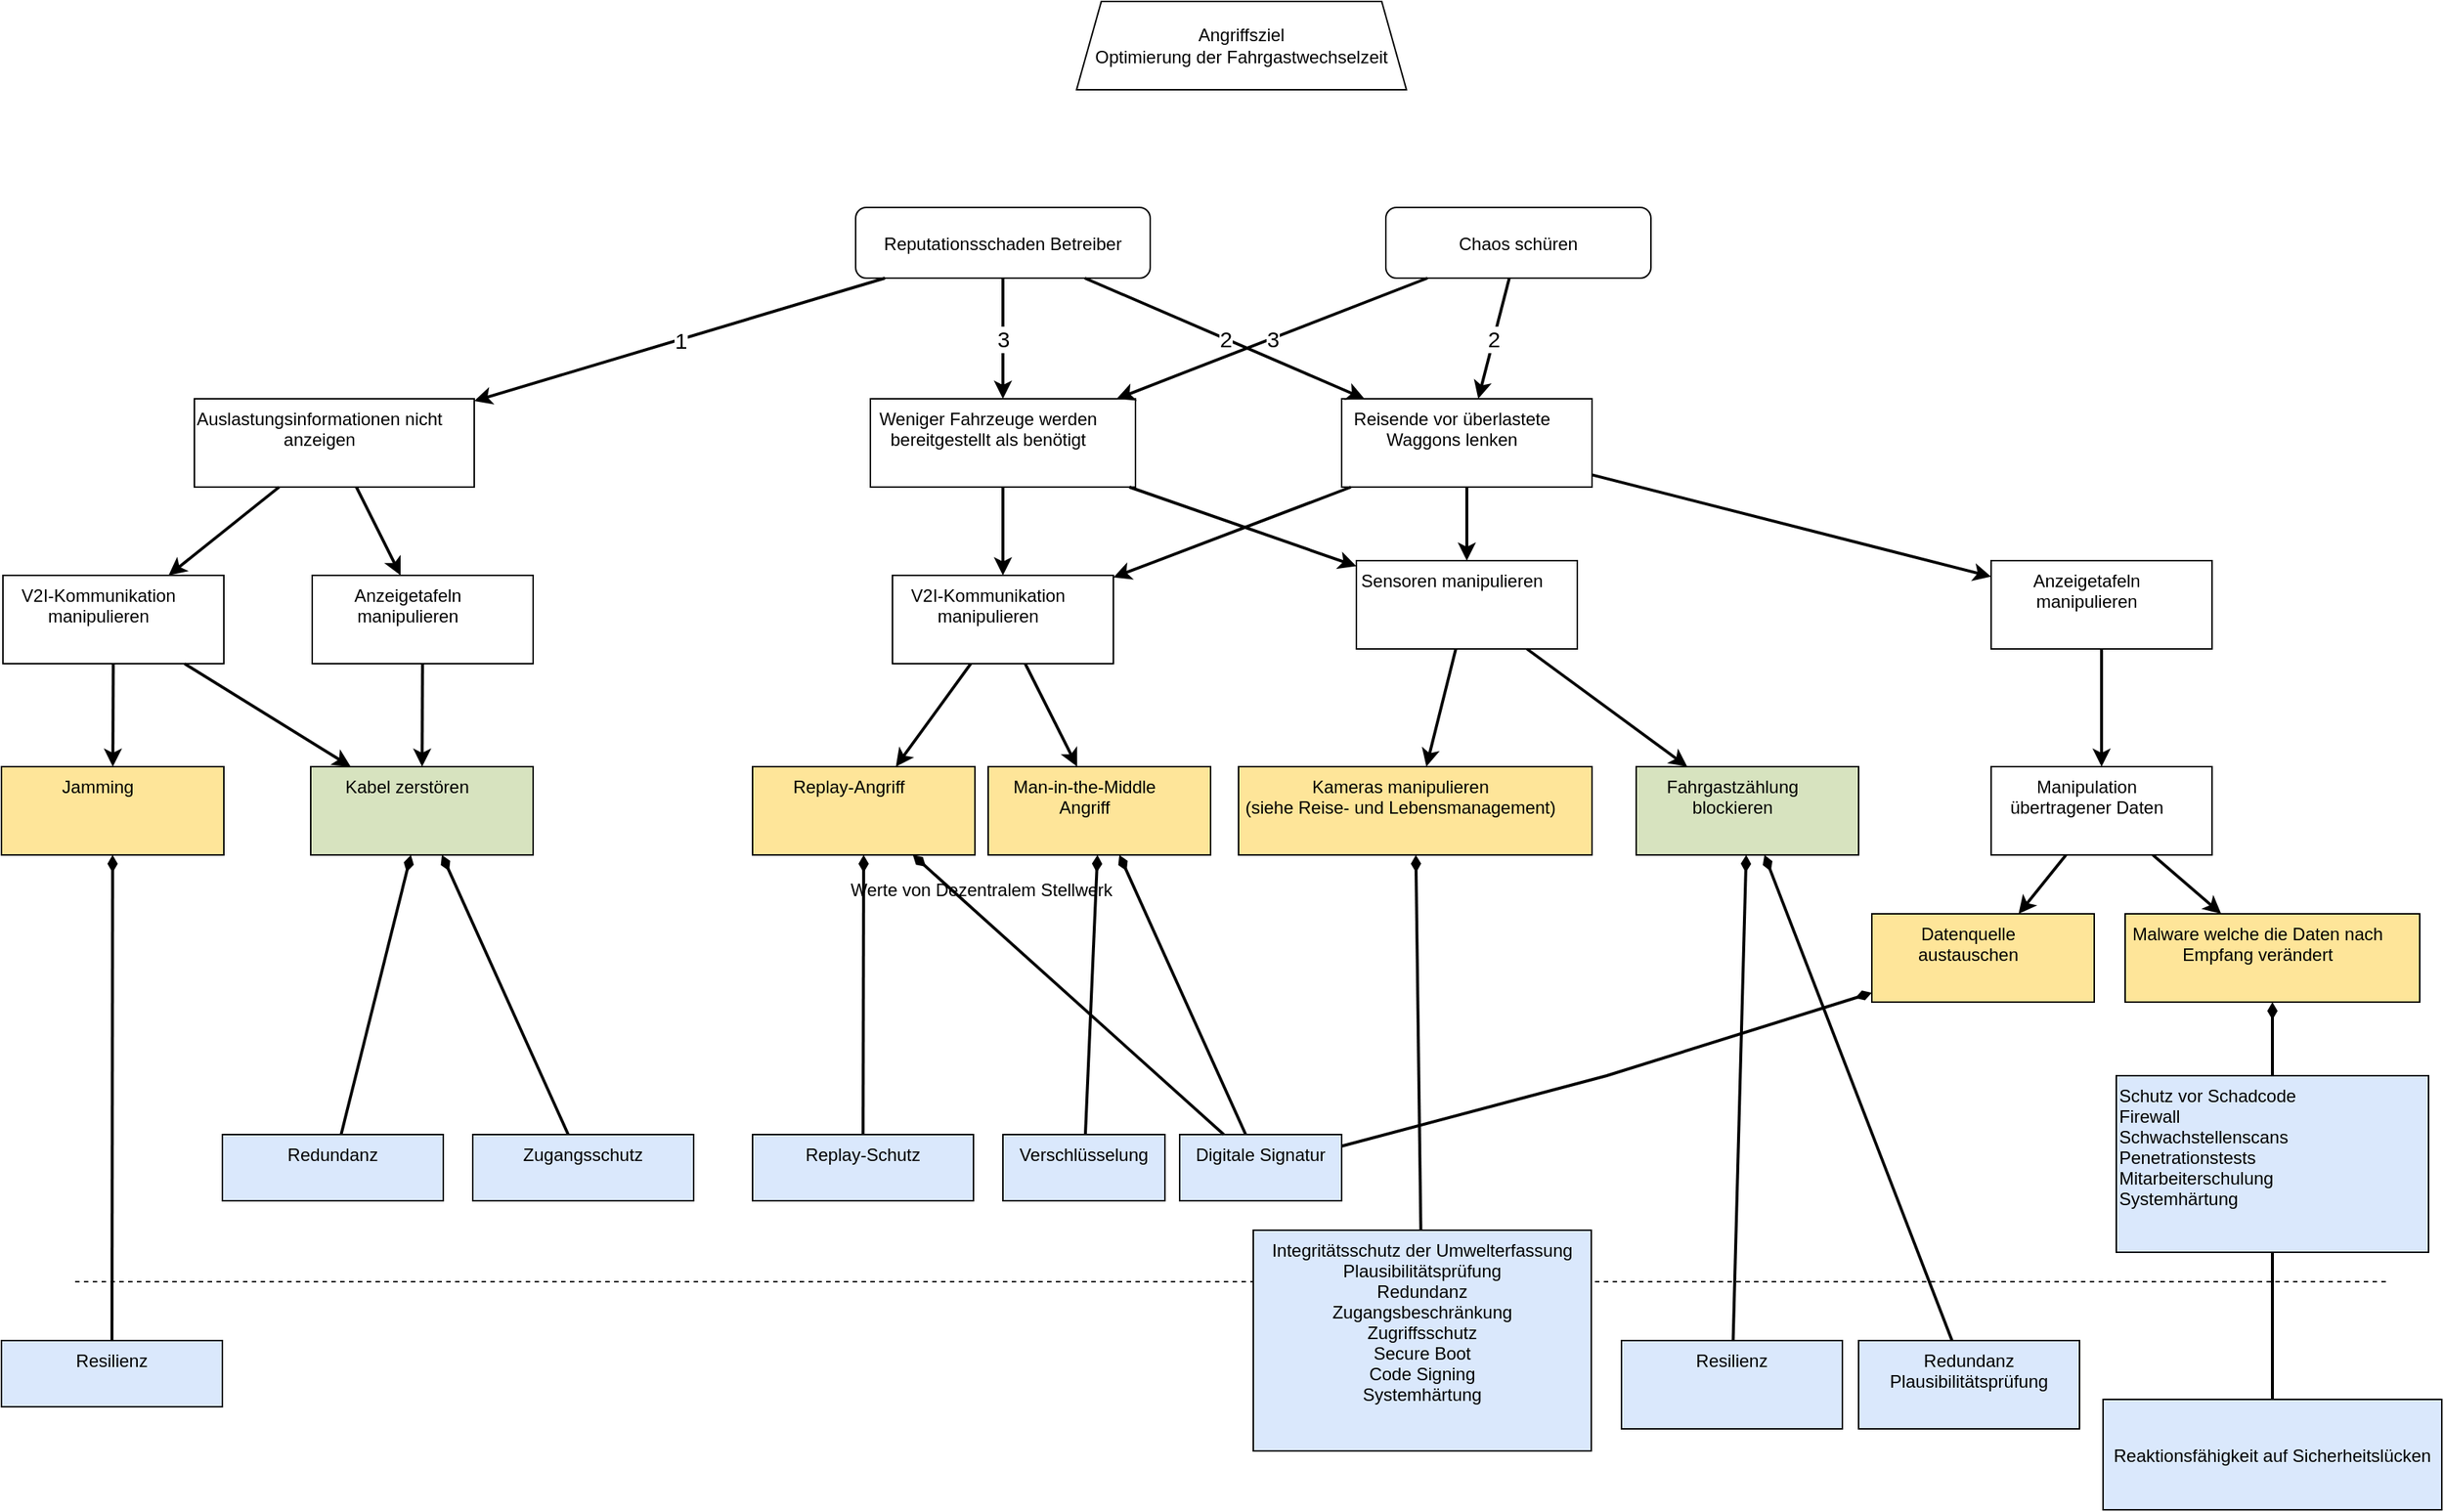 <mxfile compressed="false" version="19.0.2" type="device">
  <diagram id="F4AxN8WZ1SMrrOvMYFiD" name="Page-1">
    <mxGraphModel dx="823" dy="1149" grid="1" gridSize="10" guides="1" tooltips="1" connect="1" arrows="1" fold="1" page="1" pageScale="1" pageWidth="850" pageHeight="1100" math="0" shadow="0">
      <root>
        <object tooltip="" id="0">
          <ag_global_attributes>
            <ag_global_attribute name="Resources" value="" iconName="hammer" min="0" max="5" />
            <ag_global_attribute name="Knowledge" value="" iconName="lightbulb" min="0" max="5" />
            <ag_global_attribute name="Location" value="" iconName="map_pin_ellipse" min="0" max="1" />
            <ag_global_attribute name="Impact" value="" iconName="flame" min="0" max="5" />
          </ag_global_attributes>
          <ag_attributes />
          <ag_computed_attributes />
          <ag_aggregation_functions>
            <ag_aggregation_function name="default" id="6b1d22791hih8" default="activity_w;link" fn="function (collection) { &#xa;    var result = null; &#xa;    if (collection.childAttributes.length == 1) { &#xa;        result = collection.childAttributes[0].attributes;&#xa;        result._marking = collection.childAttributes[0].id;&#xa;    } else { &#xa;        var candidates = []; &#xa;        var worstValue = 0; &#xa;        collection.childAttributes.forEach(function(child) { &#xa;            var value = parseInt(child.computedAttribute); &#xa;            if (value &gt; worstValue) { &#xa;                worstValue = value; &#xa;                candidates = []; &#xa;                candidates.push(child); &#xa;            } else if (value == worstValue) { &#xa;                candidates.push(child); &#xa;            } &#xa;        }); &#xa;        var tiebreaker = function(candidates, name, max) { &#xa;            var min_value = max; &#xa;            candidates.forEach(function(node) { &#xa;                min_value = Math.min(min_value, node.attributes[name]); &#xa;            }); &#xa;            result = []; &#xa;            candidates.forEach(function(node) { &#xa;                if (node.attributes[name] == min_value) { &#xa;                    result.push(node); &#xa;                } &#xa;            }); &#xa;            return result; &#xa;        }; &#xa;        if (candidates.length &gt; 1) { &#xa;            candidates = tiebreaker(candidates, &quot;Resources&quot;, collection.globalAttributes[&quot;Resources&quot;].max); &#xa;            if (candidates.length &gt; 1) { &#xa;                candidates = tiebreaker(candidates, &quot;Knowledge&quot;, collection.globalAttributes[&quot;Knowledge&quot;].max); &#xa;            } &#xa;        } &#xa;        result = candidates[0].attributes;&#xa;        result._marking = candidates[0].id;&#xa;    } &#xa;    return result; &#xa;}" />
            <ag_aggregation_function name="AND" id="gf0d4f199018" default="and" fn="function (collection) { &#xa;    var result = {}; &#xa;    var ids = [];&#xa;    collection.childAttributes.forEach(function(child) { &#xa;    for (var attribute in child.attributes) { &#xa;            if (attribute in result) { &#xa;                result[attribute] += parseInt(child.attributes[attribute]); &#xa;            } else { &#xa;                result[attribute] = parseInt(child.attributes[attribute]); &#xa;            } &#xa;        }&#xa;        ids.push(child.id);&#xa;    }); &#xa;    for (var attribute in result) { &#xa;        if (attribute in collection.globalAttributes) { &#xa;            result[attribute] = Math.min(collection.globalAttributes[attribute].max, result[attribute]); &#xa;        } &#xa;    }&#xa;    result._marking = ids.join(&quot;;&quot;);&#xa;    return result; &#xa;}" />
            <ag_aggregation_function name="Security Control" id="73f575i0ghij5" default="activity_g;activity_y" fn="function (collection) { &#xa;    var result = {}; &#xa;    for (var attribute in collection.localAttributes) { &#xa;        result[attribute] = parseInt(collection.localAttributes[attribute]); &#xa;    } &#xa;    collection.childAttributes.forEach(function(child) { &#xa;        for (var attribute in child.attributes) { &#xa;            if (attribute in collection.globalAttributes) { &#xa;                if (attribute in result) { &#xa;                    result[attribute] += parseInt(child.attributes[attribute]); &#xa;                } &#xa;            } &#xa;        } &#xa;    }); &#xa;    for (var attribute in result) { &#xa;        if (attribute in collection.globalAttributes) { &#xa;            result[attribute] = Math.min(collection.globalAttributes[attribute].max, result[attribute]); &#xa;        } &#xa;    } &#xa;    return result; &#xa;}" />
            <ag_aggregation_function name="Risk" id="egf49jfgj408" default="consequence" fn="function (collection) {  &#xa;    var maxRisk = &quot;L&quot;; &#xa;    var matrix = [ &#xa;        [&quot;L&quot;, &quot;L&quot;, &quot;L&quot;, &quot;L&quot;, &quot;L&quot;], &#xa;        [&quot;L&quot;, &quot;L&quot;, &quot;M&quot;, &quot;M&quot;, &quot;M&quot;], &#xa;        [&quot;L&quot;, &quot;M&quot;, &quot;M&quot;, &quot;S&quot;, &quot;S&quot;], &#xa;        [&quot;L&quot;, &quot;M&quot;, &quot;S&quot;, &quot;V&quot;, &quot;V&quot;], &#xa;        [&quot;L&quot;, &quot;M&quot;, &quot;S&quot;, &quot;V&quot;, &quot;V&quot;], &#xa;    ];&#xa;    ids = [];&#xa; &#xa;    var compareRisk = function(risk1, risk2) { &#xa;        /*&#xa;        * Returns:&#xa;        *  - Null: if one of the parameters is not a character representing a risk&#xa;        *  - Negativ integer: if risk1 &lt; risk2&#xa;        *  - Zero: if risks are equal&#xa;        *  - Positive integer: if risk1 &gt; risk2&#xa;        */&#xa;        var values = [&quot;L&quot;, &quot;M&quot;, &quot;S&quot;, &quot;V&quot;]; &#xa;        var index_risk1 = values.indexOf(risk1); &#xa;        var index_risk2 = values.indexOf(risk2); &#xa; &#xa;        if (index_risk1 == -1 || index_risk2 == -1) { &#xa;            return null; &#xa;        } &#xa;        return index_risk1 - index_risk2; &#xa; &#xa;    } &#xa;     &#xa;    collection.childAttributes.forEach(function(child) {  &#xa;        var impact = 1;  &#xa;        if (child.edgeWeight !== null) {  &#xa;            impact = parseInt(child.edgeWeight);  &#xa;        }&#xa;        var _impact = parseInt(child.attributes._impact) || 0;&#xa;        impact = Math.max(impact - _impact, 1);&#xa;        var af = parseInt(child.computedAttribute) || parseInt(child.attributes._af);&#xa;        risk = matrix[af - 1][impact - 1];&#xa;        result = compareRisk(risk, maxRisk);&#xa;        if (result &gt; 0) { &#xa;            maxRisk = risk;&#xa;            ids = [child.id];&#xa;        } else if (result == 0){&#xa;            ids.push(child.id);&#xa;        }&#xa;    });  &#xa;  &#xa;    return {&#39;_risk&#39;: maxRisk, &quot;_marking&quot;: ids.join(&quot;;&quot;)};  &#xa;}" />
            <ag_aggregation_function name="Impact" id="397423adceb0f" default="" fn="function(collection) {&#xa;    var impact = 0;&#xa;    var result = {}&#xa;    &#xa;    collection.childAttributes.forEach(function(child) {&#xa;        if (&quot;Impact&quot; in child.attributes) {&#xa;            impact += parseInt(child.attributes[&quot;Impact&quot;]);&#xa;        } else if (&quot;Resources&quot; in child.attributes &amp;&amp; &quot;Knowledge&quot; in child.attributes &amp;&amp; &quot;Location&quot; in child.attributes) {&#xa;            result._af = child.computedAttribute&#xa;            result._marking = child.id;&#xa;        }&#xa;    });&#xa;    result._impact = Math.min(impact, collection.globalAttributes[&quot;Impact&quot;].max);&#xa;    &#xa;    return result;&#xa;}" />
          </ag_aggregation_functions>
          <ag_computed_attributes_functions>
            <ag_computed_attributes_function name="default" id="dbg60ff69g9a" default="activity_w;activity_g;activity_y" fn="function (collection) { &#xa;    var colorMatrix = {&#xa;        5: {&quot;fillColor&quot;: &quot;#cc0000&quot;, &quot;fontColor&quot;: &quot;#ffffff&quot;},&#xa;        4: {&quot;fillColor&quot;: &quot;#ff4000&quot;, &quot;fontColor&quot;: &quot;#ffffff&quot;},&#xa;        3: {&quot;fillColor&quot;: &quot;#ffdd00&quot;, &quot;fontColor&quot;: &quot;#000000&quot;},&#xa;        2: {&quot;fillColor&quot;: &quot;#d4ff00&quot;, &quot;fontColor&quot;: &quot;#000000&quot;},&#xa;        1: {&quot;fillColor&quot;: &quot;#40ff00&quot;, &quot;fontColor&quot;: &quot;#000000&quot;}&#xa;    }&#xa;    var matrix = [ &#xa;        [5, 5, 4, 3, 2], &#xa;        [5, 4, 4, 3, 2], &#xa;        [5, 4, 4, 3, 2], &#xa;        [4, 3, 3, 2, 1], &#xa;        [3, 2, 2, 1, 1], &#xa;    ];&#xa;    var result = {};&#xa;    &#xa;    if (&quot;Knowledge&quot; in collection.cellAttributes &amp;&amp; &quot;Resources&quot; in collection.cellAttributes) {&#xa;        var knowledgeIndex = parseInt(collection.cellAttributes[&quot;Knowledge&quot;]) - 1; &#xa;        var resourcesIndex = parseInt(collection.cellAttributes[&quot;Resources&quot;]) - 1;&#xa;        &#xa;        var value = Math.min(5, &#xa;            Math.max(collection.globalAttributes[&quot;Location&quot;].max, &#xa;                Math.max( matrix[knowledgeIndex][resourcesIndex] - parseInt(collection.cellAttributes[&quot;Location&quot;])) &#xa;            ));&#xa;        result = colorMatrix[value] || result;&#xa;        result[&quot;value&quot;] = value;&#xa;    }&#xa;    &#xa;    return result;&#xa;}" />
            <ag_computed_attributes_function name="Risk" id="6c831697g9i0a" default="" fn="function(collection){&#xa;    var riskMatrix = {&#xa;        &quot;V&quot;: {&quot;fillColor&quot;: &quot;#cc0000&quot;, &quot;fontColor&quot;: &quot;#ffffff&quot;},&#xa;        &quot;S&quot;: {&quot;fillColor&quot;: &quot;#ff4000&quot;, &quot;fontColor&quot;: &quot;#ffffff&quot;},&#xa;        &quot;M&quot;: {&quot;fillColor&quot;: &quot;#ffdd00&quot;, &quot;fontColor&quot;: &quot;#000000&quot;},&#xa;        &quot;L&quot;: {&quot;fillColor&quot;: &quot;#40ff00&quot;, &quot;fontColor&quot;: &quot;#000000&quot;},&#xa;    };&#xa;    var result = {};&#xa;    &#xa;    if (&quot;_risk&quot; in collection.cellAttributes) {&#xa;        var risk = collection.cellAttributes[&quot;_risk&quot;];&#xa;        result = riskMatrix[risk] || result;&#xa;        result[&quot;value&quot;] = risk;&#xa;    }&#xa;    &#xa;    return result; &#xa;}" />
          </ag_computed_attributes_functions>
          <mxCell />
        </object>
        <object id="1">
          <ag_attributes />
          <ag_computed_attributes />
          <mxCell parent="0" />
        </object>
        <object label="Angriffsziel&#xa;Optimierung der Fahrgastwechselzeit" id="n57FyAwIbhO4dcMOLswb-1">
          <ag_attributes />
          <ag_computed_attributes />
          <mxCell style="whiteSpace=wrap;shape=trapezoid;size=0.075;" parent="1" vertex="1">
            <mxGeometry x="1620" y="20" width="224" height="60" as="geometry" />
          </mxCell>
        </object>
        <object label="Chaos schüren" id="n57FyAwIbhO4dcMOLswb-2">
          <ag_attributes _risk="L" _marking="Q83BL9estXzjmOVweNH6-2;Q83BL9estXzjmOVweNH6-41" />
          <ag_computed_attributes fillColor="#40ff00" fontColor="#000000" value="L" />
          <ag_computed_attributes_function_reference ag_computed_attributes_function_reference="6c831697g9i0a" />
          <ag_aggregation_function_reference ag_aggregation_function_reference="egf49jfgj408" />
          <mxCell style="shape=attackgraphs.node;rounded=1" parent="1" vertex="1">
            <mxGeometry x="1830" y="160" width="180" height="48" as="geometry" />
          </mxCell>
        </object>
        <object label="Reisende vor überlastete Waggons lenken" Knowledge="" Resources="" Location="" id="Q83BL9estXzjmOVweNH6-2">
          <ag_attributes label="NaN" Knowledge="5" Resources="4" Location="1" _marking="Q83BL9estXzjmOVweNH6-10" />
          <ag_computed_attributes fillColor="#40ff00" fontColor="#000000" value="1" />
          <ag_aggregation_function_reference ag_aggregation_function_reference="6b1d22791hih8" />
          <ag_computed_attributes_function_reference ag_computed_attributes_function_reference="dbg60ff69g9a" />
          <mxCell style="whiteSpace=wrap;shape=attackgraphs.node;spacingRight=20;verticalAlign=top;" parent="1" vertex="1">
            <mxGeometry x="1800" y="290" width="170" height="60" as="geometry" />
          </mxCell>
        </object>
        <object label="Reputationsschaden Betreiber" id="Q83BL9estXzjmOVweNH6-3">
          <ag_attributes _risk="L" _marking="Q83BL9estXzjmOVweNH6-2;Q83BL9estXzjmOVweNH6-30;Q83BL9estXzjmOVweNH6-41" />
          <ag_computed_attributes fillColor="#40ff00" fontColor="#000000" value="L" />
          <ag_computed_attributes_function_reference ag_computed_attributes_function_reference="6c831697g9i0a" />
          <ag_aggregation_function_reference ag_aggregation_function_reference="egf49jfgj408" />
          <mxCell style="shape=attackgraphs.node;rounded=1" parent="1" vertex="1">
            <mxGeometry x="1470" y="160" width="200" height="48" as="geometry" />
          </mxCell>
        </object>
        <object label="V2I-Kommunikation manipulieren" Knowledge="" Resources="" Location="" id="Q83BL9estXzjmOVweNH6-4">
          <ag_attributes label="NaN" Knowledge="5" Resources="5" Location="1" _marking="Q83BL9estXzjmOVweNH6-13" />
          <ag_computed_attributes fillColor="#40ff00" fontColor="#000000" value="1" />
          <ag_computed_attributes_function_reference ag_computed_attributes_function_reference="dbg60ff69g9a" />
          <ag_aggregation_function_reference ag_aggregation_function_reference="6b1d22791hih8" />
          <mxCell style="whiteSpace=wrap;shape=attackgraphs.node;spacingRight=20;verticalAlign=top;" parent="1" vertex="1">
            <mxGeometry x="1495" y="410" width="150" height="60" as="geometry" />
          </mxCell>
        </object>
        <object label="Sensoren manipulieren" Knowledge="" Resources="" Location="" id="Q83BL9estXzjmOVweNH6-5">
          <ag_attributes label="NaN" Knowledge="5" Resources="5" Location="1" _marking="Q83BL9estXzjmOVweNH6-25" />
          <ag_computed_attributes fillColor="#40ff00" fontColor="#000000" value="1" />
          <ag_aggregation_function_reference ag_aggregation_function_reference="6b1d22791hih8" />
          <ag_computed_attributes_function_reference ag_computed_attributes_function_reference="dbg60ff69g9a" />
          <mxCell style="whiteSpace=wrap;shape=attackgraphs.node;spacingRight=20;verticalAlign=top;" parent="1" vertex="1">
            <mxGeometry x="1810" y="400" width="150" height="60" as="geometry" />
          </mxCell>
        </object>
        <object label="2" id="Q83BL9estXzjmOVweNH6-6">
          <ag_attributes />
          <ag_computed_attributes />
          <mxCell style="edgeStyle=none;rounded=0;orthogonalLoop=1;jettySize=auto;html=1;strokeWidth=2;strokeColor=#000000;fontSize=15;" parent="1" source="n57FyAwIbhO4dcMOLswb-2" target="Q83BL9estXzjmOVweNH6-2" edge="1">
            <mxGeometry relative="1" as="geometry">
              <mxPoint x="1949.995" y="200" as="sourcePoint" />
              <mxPoint x="2117.321" y="312" as="targetPoint" />
            </mxGeometry>
          </mxCell>
        </object>
        <object label="2" id="Q83BL9estXzjmOVweNH6-7">
          <ag_attributes />
          <ag_computed_attributes />
          <mxCell style="edgeStyle=none;rounded=0;orthogonalLoop=1;jettySize=auto;html=1;strokeWidth=2;strokeColor=#000000;fontSize=15;" parent="1" source="Q83BL9estXzjmOVweNH6-3" target="Q83BL9estXzjmOVweNH6-2" edge="1">
            <mxGeometry relative="1" as="geometry">
              <mxPoint x="1808.095" y="218" as="sourcePoint" />
              <mxPoint x="1742.381" y="290" as="targetPoint" />
            </mxGeometry>
          </mxCell>
        </object>
        <object id="Q83BL9estXzjmOVweNH6-8">
          <ag_attributes />
          <ag_computed_attributes />
          <mxCell style="edgeStyle=none;rounded=0;orthogonalLoop=1;jettySize=auto;html=1;strokeWidth=2;strokeColor=#000000;spacingRight=20;verticalAlign=top;" parent="1" source="Q83BL9estXzjmOVweNH6-2" target="Q83BL9estXzjmOVweNH6-4" edge="1">
            <mxGeometry relative="1" as="geometry">
              <mxPoint x="1771.905" y="218" as="sourcePoint" />
              <mxPoint x="1837.619" y="290" as="targetPoint" />
            </mxGeometry>
          </mxCell>
        </object>
        <object id="Q83BL9estXzjmOVweNH6-9">
          <ag_attributes />
          <ag_computed_attributes />
          <mxCell style="edgeStyle=none;rounded=0;orthogonalLoop=1;jettySize=auto;html=1;strokeWidth=2;strokeColor=#000000;spacingRight=20;verticalAlign=top;" parent="1" source="Q83BL9estXzjmOVweNH6-2" target="Q83BL9estXzjmOVweNH6-5" edge="1">
            <mxGeometry relative="1" as="geometry">
              <mxPoint x="1830" y="350" as="sourcePoint" />
              <mxPoint x="1760" y="410" as="targetPoint" />
            </mxGeometry>
          </mxCell>
        </object>
        <object id="f9mDXOpxHVlWeJ7yQKiY-4">
          <ag_attributes />
          <ag_computed_attributes />
          <mxCell style="rounded=0;orthogonalLoop=1;jettySize=auto;html=1;exitX=0.5;exitY=1;exitDx=0;exitDy=0;strokeWidth=2;strokeColor=#000000;spacingRight=20;verticalAlign=top;" parent="1" source="Q83BL9estXzjmOVweNH6-10" target="f9mDXOpxHVlWeJ7yQKiY-2" edge="1">
            <mxGeometry relative="1" as="geometry" />
          </mxCell>
        </object>
        <object label="Anzeigetafeln manipulieren" Knowledge="" Resources="" Location="" id="Q83BL9estXzjmOVweNH6-10">
          <ag_attributes label="NaN" Knowledge="5" Resources="4" Location="1" _marking="f9mDXOpxHVlWeJ7yQKiY-2" />
          <ag_computed_attributes fillColor="#40ff00" fontColor="#000000" value="1" />
          <ag_aggregation_function_reference ag_aggregation_function_reference="6b1d22791hih8" />
          <ag_computed_attributes_function_reference ag_computed_attributes_function_reference="dbg60ff69g9a" />
          <mxCell style="whiteSpace=wrap;shape=attackgraphs.node;spacingRight=20;verticalAlign=top;" parent="1" vertex="1">
            <mxGeometry x="2241" y="400" width="150" height="60" as="geometry" />
          </mxCell>
        </object>
        <object id="Q83BL9estXzjmOVweNH6-11">
          <ag_attributes />
          <ag_computed_attributes />
          <mxCell style="edgeStyle=none;rounded=0;orthogonalLoop=1;jettySize=auto;html=1;strokeWidth=2;strokeColor=#000000;spacingRight=20;verticalAlign=top;" parent="1" source="Q83BL9estXzjmOVweNH6-2" target="Q83BL9estXzjmOVweNH6-10" edge="1">
            <mxGeometry relative="1" as="geometry">
              <mxPoint x="1872.5" y="350" as="sourcePoint" />
              <mxPoint x="1887.5" y="410" as="targetPoint" />
            </mxGeometry>
          </mxCell>
        </object>
        <object label="Replay-Angriff" Knowledge="2" Resources="1" Location="0" id="Q83BL9estXzjmOVweNH6-13">
          <ag_computed_attributes_function_reference ag_computed_attributes_function_reference="dbg60ff69g9a" />
          <ag_attributes label="NaN" Knowledge="5" Resources="5" Location="1" />
          <ag_computed_attributes fillColor="#40ff00" fontColor="#000000" value="1" />
          <ag_aggregation_function_reference ag_aggregation_function_reference="73f575i0ghij5" />
          <mxCell style="fillColor=#fee599;whiteSpace=wrap;shape=attackgraphs.node;spacingRight=20;verticalAlign=top;" parent="1" vertex="1">
            <mxGeometry x="1400" y="540" width="151" height="60" as="geometry" />
          </mxCell>
        </object>
        <object label="Man-in-the-Middle Angriff" Knowledge="2" Resources="1" Location="0" id="Q83BL9estXzjmOVweNH6-14">
          <ag_computed_attributes_function_reference ag_computed_attributes_function_reference="dbg60ff69g9a" />
          <ag_attributes label="NaN" Knowledge="5" Resources="5" Location="1" />
          <ag_computed_attributes fillColor="#40ff00" fontColor="#000000" value="1" />
          <ag_aggregation_function_reference ag_aggregation_function_reference="73f575i0ghij5" />
          <mxCell style="fillColor=#fee599;whiteSpace=wrap;shape=attackgraphs.node;spacingRight=20;verticalAlign=top;" parent="1" vertex="1">
            <mxGeometry x="1560" y="540" width="151" height="60" as="geometry" />
          </mxCell>
        </object>
        <object id="Q83BL9estXzjmOVweNH6-19">
          <ag_attributes />
          <ag_computed_attributes />
          <mxCell style="edgeStyle=none;rounded=0;orthogonalLoop=1;jettySize=auto;html=1;strokeWidth=2;strokeColor=#000000;spacingRight=20;verticalAlign=top;" parent="1" source="Q83BL9estXzjmOVweNH6-4" target="Q83BL9estXzjmOVweNH6-13" edge="1">
            <mxGeometry relative="1" as="geometry">
              <mxPoint x="1820" y="351.429" as="sourcePoint" />
              <mxPoint x="1585" y="418.571" as="targetPoint" />
            </mxGeometry>
          </mxCell>
        </object>
        <object id="Q83BL9estXzjmOVweNH6-20">
          <ag_attributes />
          <ag_computed_attributes />
          <mxCell style="edgeStyle=none;rounded=0;orthogonalLoop=1;jettySize=auto;html=1;strokeWidth=2;strokeColor=#000000;spacingRight=20;verticalAlign=top;" parent="1" source="Q83BL9estXzjmOVweNH6-4" target="Q83BL9estXzjmOVweNH6-14" edge="1">
            <mxGeometry relative="1" as="geometry">
              <mxPoint x="1830" y="361.429" as="sourcePoint" />
              <mxPoint x="1595" y="428.571" as="targetPoint" />
            </mxGeometry>
          </mxCell>
        </object>
        <object label="Kameras manipulieren&#xa;(siehe Reise- und Lebensmanagement)" Knowledge="2" Resources="2" Location="1" id="Q83BL9estXzjmOVweNH6-24">
          <ag_computed_attributes_function_reference ag_computed_attributes_function_reference="dbg60ff69g9a" />
          <ag_attributes label="NaN" Knowledge="5" Resources="5" Location="1" />
          <ag_computed_attributes fillColor="#40ff00" fontColor="#000000" value="1" />
          <ag_aggregation_function_reference ag_aggregation_function_reference="73f575i0ghij5" />
          <mxCell style="fillColor=#fee599;whiteSpace=wrap;shape=attackgraphs.node;spacingRight=20;verticalAlign=top;" parent="1" vertex="1">
            <mxGeometry x="1730" y="540" width="240" height="60" as="geometry" />
          </mxCell>
        </object>
        <object label="Fahrgastzählung blockieren" Knowledge="2" Resources="2" Location="1" id="Q83BL9estXzjmOVweNH6-25">
          <ag_computed_attributes_function_reference ag_computed_attributes_function_reference="dbg60ff69g9a" />
          <ag_attributes label="NaN" Knowledge="5" Resources="5" Location="1" />
          <ag_computed_attributes fillColor="#40ff00" fontColor="#000000" value="1" />
          <ag_aggregation_function_reference ag_aggregation_function_reference="73f575i0ghij5" />
          <mxCell style="whiteSpace=wrap;fillColor=#d7e3bf;shape=attackgraphs.node;spacingRight=20;verticalAlign=top;" parent="1" vertex="1">
            <mxGeometry x="2000" y="540" width="151" height="60" as="geometry" />
          </mxCell>
        </object>
        <object id="Q83BL9estXzjmOVweNH6-26">
          <ag_attributes />
          <ag_computed_attributes />
          <mxCell style="edgeStyle=none;rounded=0;orthogonalLoop=1;jettySize=auto;html=1;strokeWidth=2;strokeColor=#000000;spacingRight=20;verticalAlign=top;" parent="1" source="Q83BL9estXzjmOVweNH6-5" target="Q83BL9estXzjmOVweNH6-25" edge="1">
            <mxGeometry relative="1" as="geometry">
              <mxPoint x="2020" y="462.317" as="sourcePoint" />
              <mxPoint x="1700" y="557.535" as="targetPoint" />
            </mxGeometry>
          </mxCell>
        </object>
        <object id="Q83BL9estXzjmOVweNH6-27">
          <ag_attributes />
          <ag_computed_attributes />
          <mxCell style="edgeStyle=none;rounded=0;orthogonalLoop=1;jettySize=auto;html=1;strokeWidth=2;strokeColor=#000000;spacingRight=20;verticalAlign=top;" parent="1" source="Q83BL9estXzjmOVweNH6-5" target="Q83BL9estXzjmOVweNH6-24" edge="1">
            <mxGeometry relative="1" as="geometry">
              <mxPoint x="2030" y="472.317" as="sourcePoint" />
              <mxPoint x="1710" y="567.535" as="targetPoint" />
            </mxGeometry>
          </mxCell>
        </object>
        <object label="Datenquelle austauschen" Knowledge="3" Resources="2" Location="1" id="Q83BL9estXzjmOVweNH6-28">
          <ag_computed_attributes_function_reference ag_computed_attributes_function_reference="dbg60ff69g9a" />
          <ag_attributes label="NaN" Knowledge="5" Resources="4" Location="1" />
          <ag_computed_attributes fillColor="#40ff00" fontColor="#000000" value="1" />
          <ag_aggregation_function_reference ag_aggregation_function_reference="73f575i0ghij5" />
          <mxCell style="fillColor=#fee599;whiteSpace=wrap;shape=attackgraphs.node;spacingRight=20;verticalAlign=top;" parent="1" vertex="1">
            <mxGeometry x="2160" y="640" width="151" height="60" as="geometry" />
          </mxCell>
        </object>
        <object id="Q83BL9estXzjmOVweNH6-29">
          <ag_attributes />
          <ag_computed_attributes />
          <mxCell style="edgeStyle=none;rounded=0;orthogonalLoop=1;jettySize=auto;html=1;strokeWidth=2;strokeColor=#000000;spacingRight=20;verticalAlign=top;" parent="1" source="f9mDXOpxHVlWeJ7yQKiY-2" target="Q83BL9estXzjmOVweNH6-28" edge="1">
            <mxGeometry relative="1" as="geometry">
              <mxPoint x="2200" y="462.317" as="sourcePoint" />
              <mxPoint x="1880" y="557.535" as="targetPoint" />
            </mxGeometry>
          </mxCell>
        </object>
        <object label="Auslastungsinformationen nicht anzeigen" Knowledge="" Resources="" Location="" id="Q83BL9estXzjmOVweNH6-30">
          <ag_attributes label="NaN" Knowledge="5" Resources="4" Location="1" _marking="Q83BL9estXzjmOVweNH6-31" />
          <ag_computed_attributes fillColor="#40ff00" fontColor="#000000" value="1" />
          <ag_aggregation_function_reference ag_aggregation_function_reference="6b1d22791hih8" />
          <ag_computed_attributes_function_reference ag_computed_attributes_function_reference="dbg60ff69g9a" />
          <mxCell style="whiteSpace=wrap;shape=attackgraphs.node;spacingRight=20;verticalAlign=top;" parent="1" vertex="1">
            <mxGeometry x="1021" y="290" width="190" height="60" as="geometry" />
          </mxCell>
        </object>
        <object label="V2I-Kommunikation manipulieren" Knowledge="" Resources="" Location="" id="Q83BL9estXzjmOVweNH6-31">
          <ag_attributes label="NaN" Knowledge="5" Resources="4" Location="1" _marking="Q83BL9estXzjmOVweNH6-35" />
          <ag_computed_attributes fillColor="#40ff00" fontColor="#000000" value="1" />
          <ag_computed_attributes_function_reference ag_computed_attributes_function_reference="dbg60ff69g9a" />
          <ag_aggregation_function_reference ag_aggregation_function_reference="6b1d22791hih8" />
          <mxCell style="whiteSpace=wrap;shape=attackgraphs.node;spacingRight=20;verticalAlign=top;" parent="1" vertex="1">
            <mxGeometry x="891" y="410" width="150" height="60" as="geometry" />
          </mxCell>
        </object>
        <object id="Q83BL9estXzjmOVweNH6-32">
          <ag_attributes />
          <ag_computed_attributes />
          <mxCell style="edgeStyle=none;rounded=0;orthogonalLoop=1;jettySize=auto;html=1;strokeWidth=2;strokeColor=#000000;spacingRight=20;verticalAlign=top;" parent="1" source="Q83BL9estXzjmOVweNH6-31" target="Q83BL9estXzjmOVweNH6-35" edge="1">
            <mxGeometry relative="1" as="geometry">
              <mxPoint x="1182" y="171.429" as="sourcePoint" />
              <mxPoint x="947" y="238.571" as="targetPoint" />
            </mxGeometry>
          </mxCell>
        </object>
        <object id="Q83BL9estXzjmOVweNH6-33">
          <ag_attributes />
          <ag_computed_attributes />
          <mxCell style="edgeStyle=none;rounded=0;orthogonalLoop=1;jettySize=auto;html=1;strokeWidth=2;strokeColor=#000000;spacingRight=20;verticalAlign=top;" parent="1" source="Q83BL9estXzjmOVweNH6-31" target="Q83BL9estXzjmOVweNH6-34" edge="1">
            <mxGeometry relative="1" as="geometry">
              <mxPoint x="1192" y="181.429" as="sourcePoint" />
              <mxPoint x="957" y="248.571" as="targetPoint" />
            </mxGeometry>
          </mxCell>
        </object>
        <object label="Kabel zerstören" Knowledge="1" Resources="1" Location="1" id="Q83BL9estXzjmOVweNH6-34">
          <ag_computed_attributes_function_reference ag_computed_attributes_function_reference="dbg60ff69g9a" />
          <ag_attributes label="NaN" Knowledge="4" Resources="5" Location="1" />
          <ag_computed_attributes fillColor="#40ff00" fontColor="#000000" value="1" />
          <ag_aggregation_function_reference ag_aggregation_function_reference="73f575i0ghij5" />
          <mxCell style="whiteSpace=wrap;fillColor=#d7e3bf;shape=attackgraphs.node;spacingRight=20;verticalAlign=top;" parent="1" vertex="1">
            <mxGeometry x="1100" y="540" width="151" height="60" as="geometry" />
          </mxCell>
        </object>
        <object label="Jamming" Knowledge="2" Resources="2" Location="1" id="Q83BL9estXzjmOVweNH6-35">
          <ag_computed_attributes_function_reference ag_computed_attributes_function_reference="dbg60ff69g9a" />
          <ag_attributes label="NaN" Knowledge="5" Resources="4" Location="1" />
          <ag_computed_attributes fillColor="#40ff00" fontColor="#000000" value="1" />
          <ag_aggregation_function_reference ag_aggregation_function_reference="73f575i0ghij5" />
          <mxCell style="fillColor=#fee599;whiteSpace=wrap;shape=attackgraphs.node;spacingRight=20;verticalAlign=top;" parent="1" vertex="1">
            <mxGeometry x="890" y="540" width="151" height="60" as="geometry" />
          </mxCell>
        </object>
        <object label="Anzeigetafeln manipulieren" Knowledge="" Resources="" Location="" id="Q83BL9estXzjmOVweNH6-36">
          <ag_attributes label="NaN" Knowledge="4" Resources="5" Location="1" _marking="Q83BL9estXzjmOVweNH6-34" />
          <ag_computed_attributes fillColor="#40ff00" fontColor="#000000" value="1" />
          <ag_computed_attributes_function_reference ag_computed_attributes_function_reference="dbg60ff69g9a" />
          <ag_aggregation_function_reference ag_aggregation_function_reference="6b1d22791hih8" />
          <mxCell style="whiteSpace=wrap;shape=attackgraphs.node;spacingRight=20;verticalAlign=top;" parent="1" vertex="1">
            <mxGeometry x="1101" y="410" width="150" height="60" as="geometry" />
          </mxCell>
        </object>
        <object id="Q83BL9estXzjmOVweNH6-37">
          <ag_attributes />
          <ag_computed_attributes />
          <mxCell style="edgeStyle=none;rounded=0;orthogonalLoop=1;jettySize=auto;html=1;strokeWidth=2;strokeColor=#000000;spacingRight=20;verticalAlign=top;" parent="1" source="Q83BL9estXzjmOVweNH6-36" target="Q83BL9estXzjmOVweNH6-34" edge="1">
            <mxGeometry relative="1" as="geometry">
              <mxPoint x="746.1" y="212.47" as="sourcePoint" />
              <mxPoint x="881" y="290.005" as="targetPoint" />
            </mxGeometry>
          </mxCell>
        </object>
        <object label="1" id="Q83BL9estXzjmOVweNH6-38">
          <ag_attributes />
          <ag_computed_attributes />
          <mxCell style="edgeStyle=none;rounded=0;orthogonalLoop=1;jettySize=auto;html=1;strokeWidth=2;strokeColor=#000000;fontSize=15;" parent="1" source="Q83BL9estXzjmOVweNH6-3" target="Q83BL9estXzjmOVweNH6-30" edge="1">
            <mxGeometry relative="1" as="geometry">
              <mxPoint x="1610.882" y="218" as="sourcePoint" />
              <mxPoint x="1820" y="300.435" as="targetPoint" />
            </mxGeometry>
          </mxCell>
        </object>
        <object id="Q83BL9estXzjmOVweNH6-39">
          <ag_attributes />
          <ag_computed_attributes />
          <mxCell style="edgeStyle=none;rounded=0;orthogonalLoop=1;jettySize=auto;html=1;strokeWidth=2;strokeColor=#000000;spacingRight=20;verticalAlign=top;" parent="1" source="Q83BL9estXzjmOVweNH6-30" target="Q83BL9estXzjmOVweNH6-31" edge="1">
            <mxGeometry relative="1" as="geometry">
              <mxPoint x="1461.882" y="228" as="sourcePoint" />
              <mxPoint x="1671" y="310.435" as="targetPoint" />
            </mxGeometry>
          </mxCell>
        </object>
        <object id="Q83BL9estXzjmOVweNH6-40">
          <ag_attributes />
          <ag_computed_attributes />
          <mxCell style="edgeStyle=none;rounded=0;orthogonalLoop=1;jettySize=auto;html=1;strokeWidth=2;strokeColor=#000000;spacingRight=20;verticalAlign=top;" parent="1" source="Q83BL9estXzjmOVweNH6-30" target="Q83BL9estXzjmOVweNH6-36" edge="1">
            <mxGeometry relative="1" as="geometry">
              <mxPoint x="1471.882" y="238" as="sourcePoint" />
              <mxPoint x="1681" y="320.435" as="targetPoint" />
            </mxGeometry>
          </mxCell>
        </object>
        <object label="Weniger Fahrzeuge werden bereitgestellt als benötigt" Knowledge="" Resources="" Location="" id="Q83BL9estXzjmOVweNH6-41">
          <ag_attributes label="NaN" Knowledge="5" Resources="5" Location="1" _marking="Q83BL9estXzjmOVweNH6-4" />
          <ag_computed_attributes fillColor="#40ff00" fontColor="#000000" value="1" />
          <ag_aggregation_function_reference ag_aggregation_function_reference="6b1d22791hih8" />
          <ag_computed_attributes_function_reference ag_computed_attributes_function_reference="dbg60ff69g9a" />
          <mxCell style="whiteSpace=wrap;shape=attackgraphs.node;spacingRight=20;verticalAlign=top;" parent="1" vertex="1">
            <mxGeometry x="1480" y="290" width="180" height="60" as="geometry" />
          </mxCell>
        </object>
        <object id="Q83BL9estXzjmOVweNH6-42">
          <ag_attributes />
          <ag_computed_attributes />
          <mxCell style="edgeStyle=none;rounded=0;orthogonalLoop=1;jettySize=auto;html=1;strokeWidth=2;strokeColor=#000000;spacingRight=20;verticalAlign=top;" parent="1" source="Q83BL9estXzjmOVweNH6-41" target="Q83BL9estXzjmOVweNH6-4" edge="1">
            <mxGeometry relative="1" as="geometry">
              <mxPoint x="1820" y="358.125" as="sourcePoint" />
              <mxPoint x="1650" y="421.875" as="targetPoint" />
            </mxGeometry>
          </mxCell>
        </object>
        <object id="Q83BL9estXzjmOVweNH6-43">
          <ag_attributes />
          <ag_computed_attributes />
          <mxCell style="edgeStyle=none;rounded=0;orthogonalLoop=1;jettySize=auto;html=1;strokeWidth=2;strokeColor=#000000;spacingRight=20;verticalAlign=top;" parent="1" source="Q83BL9estXzjmOVweNH6-41" target="Q83BL9estXzjmOVweNH6-5" edge="1">
            <mxGeometry relative="1" as="geometry">
              <mxPoint x="1830" y="368.125" as="sourcePoint" />
              <mxPoint x="1660" y="431.875" as="targetPoint" />
            </mxGeometry>
          </mxCell>
        </object>
        <object label="3" id="Q83BL9estXzjmOVweNH6-44">
          <ag_attributes />
          <ag_computed_attributes />
          <mxCell style="edgeStyle=none;rounded=0;orthogonalLoop=1;jettySize=auto;html=1;strokeWidth=2;strokeColor=#000000;fontSize=15;" parent="1" source="n57FyAwIbhO4dcMOLswb-2" target="Q83BL9estXzjmOVweNH6-41" edge="1">
            <mxGeometry relative="1" as="geometry">
              <mxPoint x="1651.321" y="248" as="sourcePoint" />
              <mxPoint x="1820" y="304.762" as="targetPoint" />
            </mxGeometry>
          </mxCell>
        </object>
        <object label="3" id="Q83BL9estXzjmOVweNH6-45">
          <ag_attributes />
          <ag_computed_attributes />
          <mxCell style="edgeStyle=none;rounded=0;orthogonalLoop=1;jettySize=auto;html=1;strokeWidth=2;strokeColor=#000000;fontSize=15;" parent="1" source="Q83BL9estXzjmOVweNH6-3" target="Q83BL9estXzjmOVweNH6-41" edge="1">
            <mxGeometry relative="1" as="geometry">
              <mxPoint x="1661.321" y="258" as="sourcePoint" />
              <mxPoint x="1830" y="314.762" as="targetPoint" />
            </mxGeometry>
          </mxCell>
        </object>
        <object id="f9mDXOpxHVlWeJ7yQKiY-7">
          <ag_attributes />
          <ag_computed_attributes />
          <mxCell style="edgeStyle=none;rounded=0;orthogonalLoop=1;jettySize=auto;html=1;strokeWidth=2;strokeColor=#000000;spacingRight=20;verticalAlign=top;" parent="1" source="f9mDXOpxHVlWeJ7yQKiY-2" target="f9mDXOpxHVlWeJ7yQKiY-5" edge="1">
            <mxGeometry relative="1" as="geometry" />
          </mxCell>
        </object>
        <object label="Manipulation übertragener Daten" Knowledge="" Resources="" Location="" id="f9mDXOpxHVlWeJ7yQKiY-2">
          <ag_computed_attributes_function_reference ag_computed_attributes_function_reference="dbg60ff69g9a" />
          <ag_attributes label="NaN" Knowledge="5" Resources="4" Location="1" _marking="Q83BL9estXzjmOVweNH6-28" />
          <ag_computed_attributes fillColor="#40ff00" fontColor="#000000" value="1" />
          <ag_aggregation_function_reference ag_aggregation_function_reference="6b1d22791hih8" />
          <mxCell style="whiteSpace=wrap;shape=attackgraphs.node;spacingRight=20;verticalAlign=top;" parent="1" vertex="1">
            <mxGeometry x="2241" y="540" width="150" height="60" as="geometry" />
          </mxCell>
        </object>
        <object label="Malware welche die Daten nach Empfang verändert" Knowledge="3" Resources="2" Location="1" id="f9mDXOpxHVlWeJ7yQKiY-5">
          <ag_computed_attributes_function_reference ag_computed_attributes_function_reference="dbg60ff69g9a" />
          <ag_attributes label="NaN" Knowledge="5" Resources="4" Location="1" />
          <ag_computed_attributes fillColor="#40ff00" fontColor="#000000" value="1" />
          <ag_aggregation_function_reference ag_aggregation_function_reference="73f575i0ghij5" />
          <mxCell style="fillColor=#fee599;whiteSpace=wrap;shape=attackgraphs.node;spacingRight=20;verticalAlign=top;" parent="1" vertex="1">
            <mxGeometry x="2332" y="640" width="200" height="60" as="geometry" />
          </mxCell>
        </object>
        <object label="Werte von Dezentralem Stellwerk" id="FFHVqLP44uv61Fl4tVAp-1">
          <ag_attributes />
          <ag_computed_attributes />
          <mxCell style="text;html=1;align=center;verticalAlign=top;resizable=0;points=[];autosize=1;strokeColor=none;fillColor=none;spacingRight=20;" parent="1" vertex="1">
            <mxGeometry x="1460" y="610" width="210" height="20" as="geometry" />
          </mxCell>
        </object>
        <object label="" id="4OZH2fPWgpxnTmQz3nY4-1">
          <ag_attributes />
          <ag_computed_attributes />
          <mxCell style="endArrow=none;dashed=1;html=1;rounded=0;strokeWidth=1;fillColor=#dae8fc;strokeColor=#000000;" parent="1" edge="1">
            <mxGeometry width="50" height="50" relative="1" as="geometry">
              <mxPoint x="940" y="890" as="sourcePoint" />
              <mxPoint x="2510" y="890" as="targetPoint" />
            </mxGeometry>
          </mxCell>
        </object>
        <object id="4OZH2fPWgpxnTmQz3nY4-2">
          <ag_attributes />
          <ag_computed_attributes />
          <mxCell style="edgeStyle=none;rounded=0;orthogonalLoop=1;jettySize=auto;html=1;strokeWidth=2;startArrow=diamondThin;startFill=1;endArrow=none;endFill=0;strokeColor=#000000;" parent="1" source="Q83BL9estXzjmOVweNH6-35" target="4OZH2fPWgpxnTmQz3nY4-3" edge="1">
            <mxGeometry relative="1" as="geometry">
              <mxPoint x="990.002" y="650" as="sourcePoint" />
            </mxGeometry>
          </mxCell>
        </object>
        <object label="Resilienz" Resources="2" Knowledge="3" Location="0" id="4OZH2fPWgpxnTmQz3nY4-3">
          <ag_attributes />
          <ag_computed_attributes />
          <mxCell style="shape=attackgraphs.node;fillColor=#DAE8FC;verticalAlign=top;" parent="1" vertex="1">
            <mxGeometry x="890" y="930" width="150" height="45" as="geometry" />
          </mxCell>
        </object>
        <object label="Redundanz&#xa;Plausibilitätsprüfung" Resources="3" Knowledge="2" Location="0" id="4OZH2fPWgpxnTmQz3nY4-4">
          <ag_attributes />
          <ag_computed_attributes />
          <mxCell style="shape=attackgraphs.node;fillColor=#DAE8FC;verticalAlign=top;" parent="1" vertex="1">
            <mxGeometry x="2151" y="930" width="150" height="60" as="geometry" />
          </mxCell>
        </object>
        <object id="4OZH2fPWgpxnTmQz3nY4-5">
          <ag_attributes />
          <ag_computed_attributes />
          <mxCell style="edgeStyle=none;rounded=0;orthogonalLoop=1;jettySize=auto;html=1;strokeWidth=2;startArrow=diamondThin;startFill=1;endArrow=none;endFill=0;strokeColor=#000000;" parent="1" source="Q83BL9estXzjmOVweNH6-25" target="4OZH2fPWgpxnTmQz3nY4-19" edge="1">
            <mxGeometry relative="1" as="geometry">
              <mxPoint x="990.002" y="650" as="sourcePoint" />
            </mxGeometry>
          </mxCell>
        </object>
        <object id="4OZH2fPWgpxnTmQz3nY4-6">
          <ag_attributes />
          <ag_computed_attributes />
          <mxCell style="edgeStyle=none;rounded=0;orthogonalLoop=1;jettySize=auto;html=1;strokeWidth=2;startArrow=diamondThin;startFill=1;endArrow=none;endFill=0;strokeColor=#000000;" parent="1" source="Q83BL9estXzjmOVweNH6-25" target="4OZH2fPWgpxnTmQz3nY4-4" edge="1">
            <mxGeometry relative="1" as="geometry">
              <mxPoint x="990.002" y="650" as="sourcePoint" />
            </mxGeometry>
          </mxCell>
        </object>
        <object label="Redundanz" Resources="3" Knowledge="2" Location="0" id="4OZH2fPWgpxnTmQz3nY4-8">
          <ag_attributes />
          <ag_computed_attributes />
          <mxCell style="shape=attackgraphs.node;fillColor=#DAE8FC;verticalAlign=top;" parent="1" vertex="1">
            <mxGeometry x="1040" y="790" width="150" height="45" as="geometry" />
          </mxCell>
        </object>
        <object label="Zugangsschutz" Resources="1" Knowledge="1" Location="0" id="4OZH2fPWgpxnTmQz3nY4-9">
          <ag_attributes />
          <ag_computed_attributes />
          <mxCell style="shape=attackgraphs.node;fillColor=#DAE8FC;verticalAlign=top;" parent="1" vertex="1">
            <mxGeometry x="1210" y="790" width="150" height="45" as="geometry" />
          </mxCell>
        </object>
        <object id="4OZH2fPWgpxnTmQz3nY4-10">
          <ag_attributes />
          <ag_computed_attributes />
          <mxCell style="edgeStyle=none;rounded=0;orthogonalLoop=1;jettySize=auto;html=1;strokeWidth=2;startArrow=diamondThin;startFill=1;endArrow=none;endFill=0;strokeColor=#000000;" parent="1" source="Q83BL9estXzjmOVweNH6-34" target="4OZH2fPWgpxnTmQz3nY4-8" edge="1">
            <mxGeometry relative="1" as="geometry">
              <mxPoint x="990.002" y="650" as="sourcePoint" />
            </mxGeometry>
          </mxCell>
        </object>
        <object id="4OZH2fPWgpxnTmQz3nY4-11">
          <ag_attributes />
          <ag_computed_attributes />
          <mxCell style="edgeStyle=none;rounded=0;orthogonalLoop=1;jettySize=auto;html=1;strokeWidth=2;startArrow=diamondThin;startFill=1;endArrow=none;endFill=0;strokeColor=#000000;" parent="1" source="Q83BL9estXzjmOVweNH6-34" target="4OZH2fPWgpxnTmQz3nY4-9" edge="1">
            <mxGeometry relative="1" as="geometry">
              <mxPoint x="990.002" y="650" as="sourcePoint" />
            </mxGeometry>
          </mxCell>
        </object>
        <object label="Replay-Schutz" Resources="2" Knowledge="2" Location="0" id="4OZH2fPWgpxnTmQz3nY4-14">
          <ag_attributes />
          <ag_computed_attributes />
          <mxCell style="shape=attackgraphs.node;fillColor=#DAE8FC;verticalAlign=top;whiteSpace=wrap;" parent="1" vertex="1">
            <mxGeometry x="1400" y="790" width="150" height="45" as="geometry" />
          </mxCell>
        </object>
        <object id="4OZH2fPWgpxnTmQz3nY4-15">
          <ag_attributes />
          <ag_computed_attributes />
          <mxCell style="edgeStyle=none;rounded=0;orthogonalLoop=1;jettySize=auto;html=1;strokeWidth=2;startArrow=diamondThin;startFill=1;endArrow=none;endFill=0;strokeColor=#000000;" parent="1" source="Q83BL9estXzjmOVweNH6-13" target="4OZH2fPWgpxnTmQz3nY4-14" edge="1">
            <mxGeometry relative="1" as="geometry">
              <mxPoint x="990.002" y="650" as="sourcePoint" />
            </mxGeometry>
          </mxCell>
        </object>
        <object label="Integritätsschutz der Umwelterfassung&#xa;Plausibilitätsprüfung&#xa;Redundanz&#xa;Zugangsbeschränkung&#xa;Zugriffsschutz&#xa;Secure Boot&#xa;Code Signing&#xa;Systemhärtung" Resources="3" Knowledge="3" Location="0" id="4OZH2fPWgpxnTmQz3nY4-16">
          <ag_attributes />
          <ag_computed_attributes />
          <mxCell style="shape=attackgraphs.node;fillColor=#DAE8FC;verticalAlign=top;" parent="1" vertex="1">
            <mxGeometry x="1740" y="855" width="229.5" height="150" as="geometry" />
          </mxCell>
        </object>
        <object id="4OZH2fPWgpxnTmQz3nY4-18">
          <ag_attributes />
          <ag_computed_attributes />
          <mxCell style="edgeStyle=none;rounded=0;orthogonalLoop=1;jettySize=auto;html=1;strokeWidth=2;startArrow=diamondThin;startFill=1;endArrow=none;endFill=0;strokeColor=#000000;" parent="1" source="Q83BL9estXzjmOVweNH6-24" target="4OZH2fPWgpxnTmQz3nY4-16" edge="1">
            <mxGeometry relative="1" as="geometry">
              <mxPoint x="990.002" y="650" as="sourcePoint" />
            </mxGeometry>
          </mxCell>
        </object>
        <object label="Resilienz" Resources="2" Knowledge="3" Location="0" id="4OZH2fPWgpxnTmQz3nY4-19">
          <ag_attributes />
          <ag_computed_attributes />
          <mxCell style="shape=attackgraphs.node;fillColor=#DAE8FC;verticalAlign=top;" parent="1" vertex="1">
            <mxGeometry x="1990" y="930" width="150" height="60" as="geometry" />
          </mxCell>
        </object>
        <object label="Verschlüsselung" Resources="2" Knowledge="2" Location="0" id="4OZH2fPWgpxnTmQz3nY4-20">
          <ag_attributes />
          <ag_computed_attributes />
          <mxCell style="shape=attackgraphs.node;fillColor=#DAE8FC;verticalAlign=top;" parent="1" vertex="1">
            <mxGeometry x="1570" y="790" width="110" height="45" as="geometry" />
          </mxCell>
        </object>
        <object label="Digitale Signatur" Resources="2" Knowledge="2" Location="1" id="4OZH2fPWgpxnTmQz3nY4-21">
          <ag_attributes />
          <ag_computed_attributes />
          <mxCell style="shape=attackgraphs.node;fillColor=#DAE8FC;verticalAlign=top;" parent="1" vertex="1">
            <mxGeometry x="1690" y="790" width="110" height="45" as="geometry" />
          </mxCell>
        </object>
        <object id="4OZH2fPWgpxnTmQz3nY4-22">
          <ag_attributes />
          <ag_computed_attributes />
          <mxCell style="edgeStyle=none;rounded=0;orthogonalLoop=1;jettySize=auto;html=1;strokeWidth=2;startArrow=diamondThin;startFill=1;endArrow=none;endFill=0;strokeColor=#000000;" parent="1" source="Q83BL9estXzjmOVweNH6-14" target="4OZH2fPWgpxnTmQz3nY4-20" edge="1">
            <mxGeometry relative="1" as="geometry">
              <mxPoint x="990.002" y="650" as="sourcePoint" />
            </mxGeometry>
          </mxCell>
        </object>
        <object id="4OZH2fPWgpxnTmQz3nY4-23">
          <ag_attributes />
          <ag_computed_attributes />
          <mxCell style="edgeStyle=none;rounded=0;orthogonalLoop=1;jettySize=auto;html=1;strokeWidth=2;startArrow=diamondThin;startFill=1;endArrow=none;endFill=0;strokeColor=#000000;" parent="1" source="Q83BL9estXzjmOVweNH6-14" target="4OZH2fPWgpxnTmQz3nY4-21" edge="1">
            <mxGeometry relative="1" as="geometry">
              <mxPoint x="990.002" y="650" as="sourcePoint" />
            </mxGeometry>
          </mxCell>
        </object>
        <object id="m8edIMbtQd_KFFGO7_Qd-1">
          <ag_attributes />
          <ag_computed_attributes />
          <mxCell style="edgeStyle=none;rounded=0;orthogonalLoop=1;jettySize=auto;html=1;strokeWidth=2;startArrow=diamondThin;startFill=1;endArrow=none;endFill=0;strokeColor=#000000;" parent="1" source="Q83BL9estXzjmOVweNH6-13" target="4OZH2fPWgpxnTmQz3nY4-21" edge="1">
            <mxGeometry relative="1" as="geometry">
              <mxPoint x="990.002" y="650" as="sourcePoint" />
            </mxGeometry>
          </mxCell>
        </object>
        <object id="m8edIMbtQd_KFFGO7_Qd-2">
          <ag_attributes />
          <ag_computed_attributes />
          <mxCell style="edgeStyle=none;rounded=0;orthogonalLoop=1;jettySize=auto;html=1;strokeWidth=2;startArrow=diamondThin;startFill=1;endArrow=none;endFill=0;strokeColor=#000000;" parent="1" source="Q83BL9estXzjmOVweNH6-28" target="4OZH2fPWgpxnTmQz3nY4-21" edge="1">
            <mxGeometry relative="1" as="geometry">
              <mxPoint x="990.002" y="650" as="sourcePoint" />
              <Array as="points">
                <mxPoint x="1980" y="750" />
              </Array>
            </mxGeometry>
          </mxCell>
        </object>
        <object label="Schutz vor Schadcode&#xa;Firewall&#xa;Schwachstellenscans&#xa;Penetrationstests&#xa;Mitarbeiterschulung&#xa;Systemhärtung" Resources="2" Knowledge="3" Location="0" id="m8edIMbtQd_KFFGO7_Qd-183">
          <ag_attributes />
          <ag_computed_attributes />
          <mxCell style="shape=attackgraphs.node;fillColor=#DAE8FC;align=left;verticalAlign=top;" parent="1" vertex="1">
            <mxGeometry x="2326" y="750" width="212" height="120" as="geometry" />
          </mxCell>
        </object>
        <object id="m8edIMbtQd_KFFGO7_Qd-184">
          <ag_attributes />
          <ag_computed_attributes />
          <mxCell style="rounded=0;orthogonalLoop=1;jettySize=auto;html=1;strokeWidth=2;startArrow=none;startFill=0;endArrow=none;endFill=0;strokeColor=#000000;" parent="1" source="m8edIMbtQd_KFFGO7_Qd-183" target="m8edIMbtQd_KFFGO7_Qd-185" edge="1">
            <mxGeometry relative="1" as="geometry">
              <mxPoint x="2506" y="870" as="sourcePoint" />
            </mxGeometry>
          </mxCell>
        </object>
        <object label="Reaktionsfähigkeit auf Sicherheitslücken" id="m8edIMbtQd_KFFGO7_Qd-185">
          <ag_attributes />
          <ag_computed_attributes />
          <mxCell style="shape=attackgraphs.node;fillColor=#DAE8FC" parent="1" vertex="1">
            <mxGeometry x="2317" y="970" width="230" height="75" as="geometry" />
          </mxCell>
        </object>
        <object id="m8edIMbtQd_KFFGO7_Qd-187">
          <ag_attributes />
          <ag_computed_attributes />
          <mxCell style="edgeStyle=none;rounded=0;orthogonalLoop=1;jettySize=auto;html=1;strokeWidth=2;startArrow=diamondThin;startFill=1;endArrow=none;endFill=0;strokeColor=#000000;" parent="1" source="f9mDXOpxHVlWeJ7yQKiY-5" target="m8edIMbtQd_KFFGO7_Qd-183" edge="1">
            <mxGeometry relative="1" as="geometry">
              <mxPoint x="990.002" y="650" as="sourcePoint" />
            </mxGeometry>
          </mxCell>
        </object>
      </root>
    </mxGraphModel>
  </diagram>
</mxfile>
